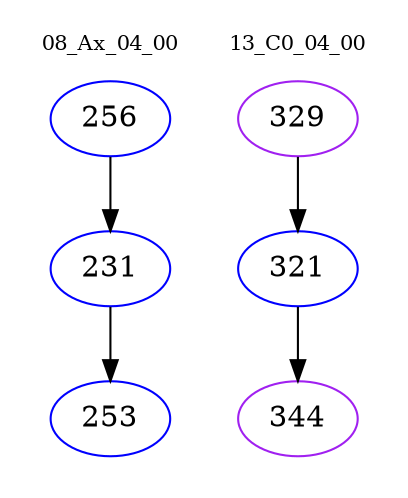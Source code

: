 digraph{
subgraph cluster_0 {
color = white
label = "08_Ax_04_00";
fontsize=10;
T0_256 [label="256", color="blue"]
T0_256 -> T0_231 [color="black"]
T0_231 [label="231", color="blue"]
T0_231 -> T0_253 [color="black"]
T0_253 [label="253", color="blue"]
}
subgraph cluster_1 {
color = white
label = "13_C0_04_00";
fontsize=10;
T1_329 [label="329", color="purple"]
T1_329 -> T1_321 [color="black"]
T1_321 [label="321", color="blue"]
T1_321 -> T1_344 [color="black"]
T1_344 [label="344", color="purple"]
}
}
